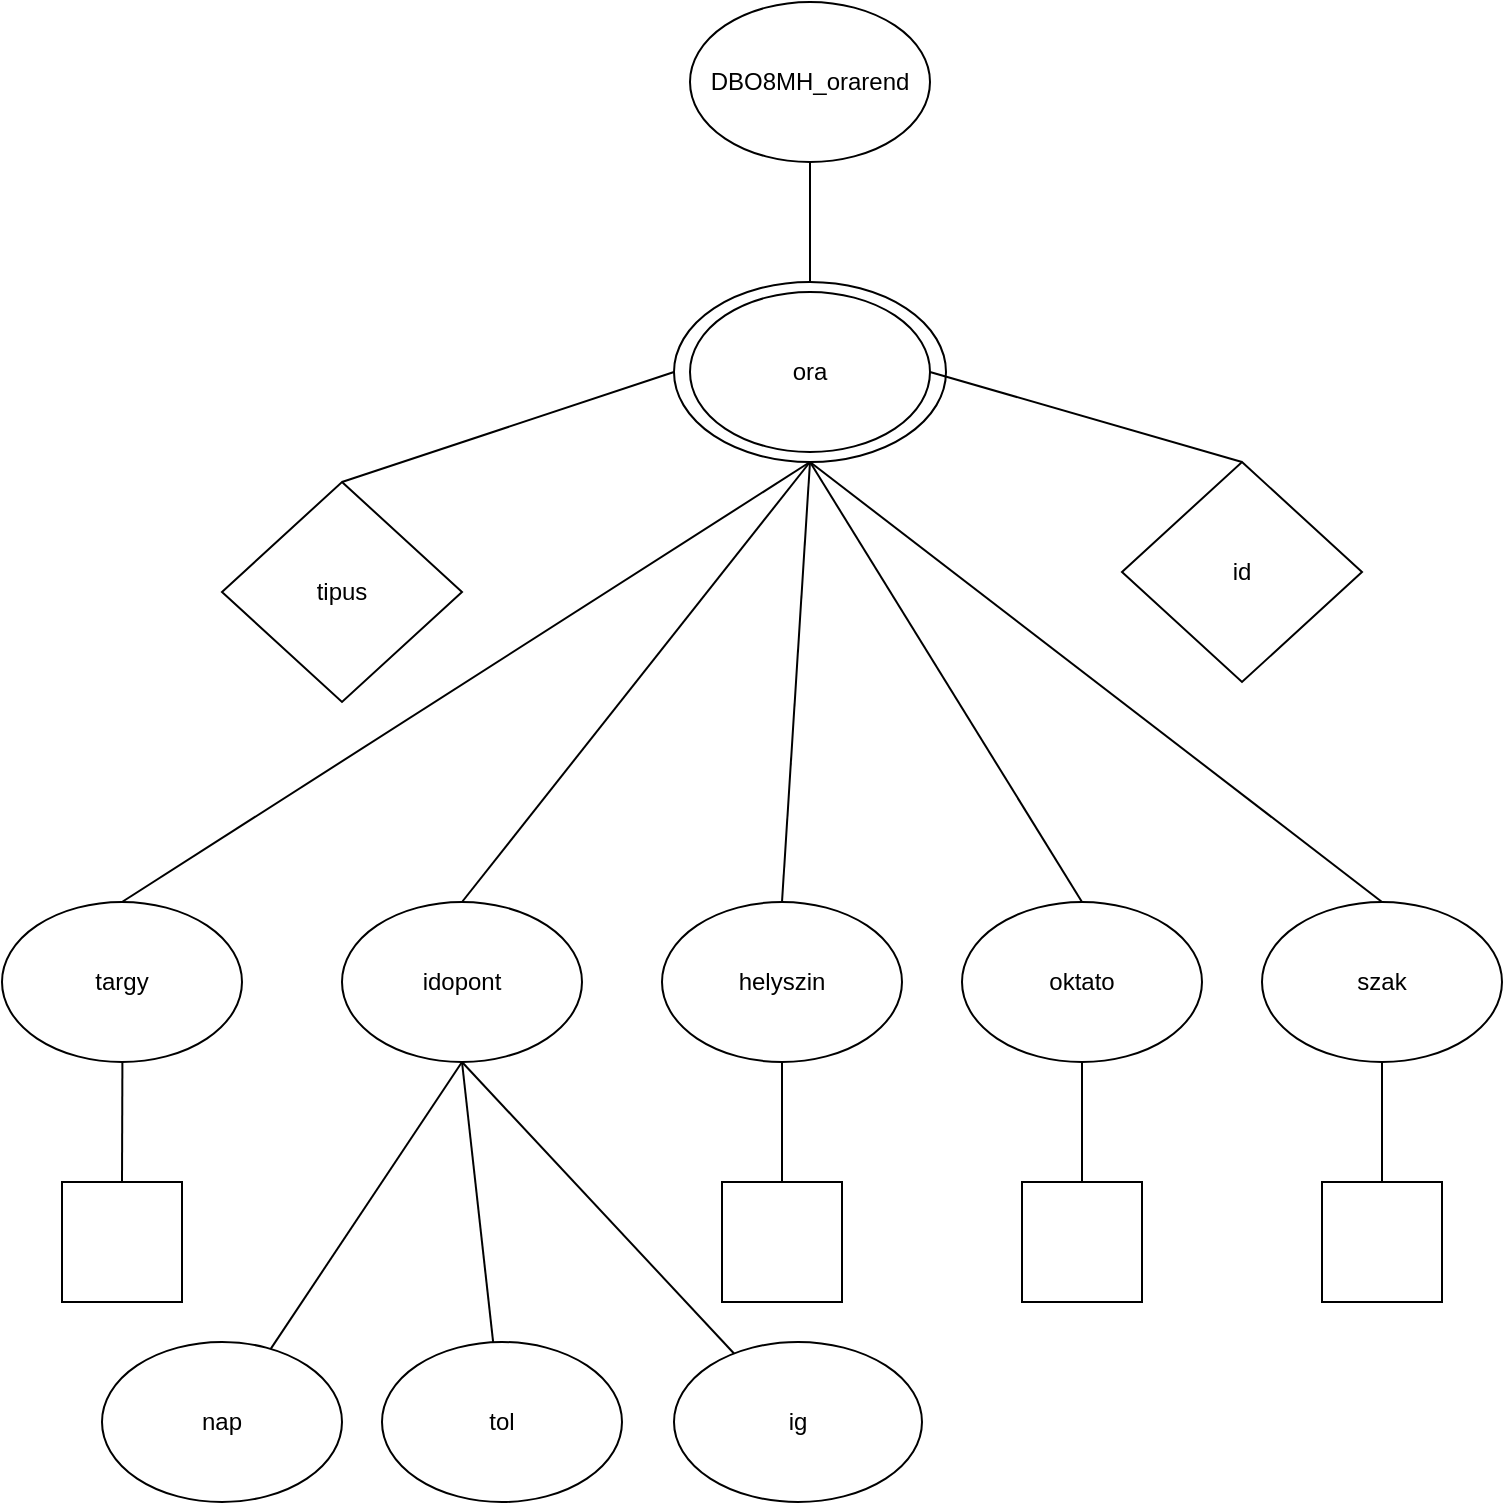 <mxfile version="28.2.5">
  <diagram name="1 oldal" id="pysCxVvh43qZKnp-qLXR">
    <mxGraphModel dx="872" dy="465" grid="1" gridSize="10" guides="1" tooltips="1" connect="1" arrows="1" fold="1" page="1" pageScale="1" pageWidth="827" pageHeight="1169" math="0" shadow="0">
      <root>
        <mxCell id="0" />
        <mxCell id="1" parent="0" />
        <mxCell id="yeiWYQm5cX7X83a0ciJh-13" style="edgeStyle=none;rounded=0;orthogonalLoop=1;jettySize=auto;html=1;exitX=0;exitY=0.5;exitDx=0;exitDy=0;entryX=0.5;entryY=0;entryDx=0;entryDy=0;endArrow=none;endFill=0;" edge="1" parent="1" source="yeiWYQm5cX7X83a0ciJh-3" target="yeiWYQm5cX7X83a0ciJh-10">
          <mxGeometry relative="1" as="geometry" />
        </mxCell>
        <mxCell id="yeiWYQm5cX7X83a0ciJh-22" style="edgeStyle=none;rounded=0;orthogonalLoop=1;jettySize=auto;html=1;exitX=0.5;exitY=1;exitDx=0;exitDy=0;entryX=0.5;entryY=0;entryDx=0;entryDy=0;endArrow=none;endFill=0;" edge="1" parent="1" source="yeiWYQm5cX7X83a0ciJh-3" target="yeiWYQm5cX7X83a0ciJh-18">
          <mxGeometry relative="1" as="geometry" />
        </mxCell>
        <mxCell id="yeiWYQm5cX7X83a0ciJh-25" style="edgeStyle=none;rounded=0;orthogonalLoop=1;jettySize=auto;html=1;exitX=0.5;exitY=1;exitDx=0;exitDy=0;entryX=0.5;entryY=0;entryDx=0;entryDy=0;endArrow=none;endFill=0;" edge="1" parent="1" source="yeiWYQm5cX7X83a0ciJh-3" target="yeiWYQm5cX7X83a0ciJh-15">
          <mxGeometry relative="1" as="geometry" />
        </mxCell>
        <mxCell id="yeiWYQm5cX7X83a0ciJh-26" style="edgeStyle=none;rounded=0;orthogonalLoop=1;jettySize=auto;html=1;exitX=0.5;exitY=1;exitDx=0;exitDy=0;entryX=0.5;entryY=0;entryDx=0;entryDy=0;endArrow=none;endFill=0;" edge="1" parent="1" source="yeiWYQm5cX7X83a0ciJh-3" target="yeiWYQm5cX7X83a0ciJh-17">
          <mxGeometry relative="1" as="geometry" />
        </mxCell>
        <mxCell id="yeiWYQm5cX7X83a0ciJh-27" style="edgeStyle=none;rounded=0;orthogonalLoop=1;jettySize=auto;html=1;exitX=0.5;exitY=1;exitDx=0;exitDy=0;entryX=0.5;entryY=0;entryDx=0;entryDy=0;endArrow=none;endFill=0;" edge="1" parent="1" source="yeiWYQm5cX7X83a0ciJh-3" target="yeiWYQm5cX7X83a0ciJh-19">
          <mxGeometry relative="1" as="geometry" />
        </mxCell>
        <mxCell id="yeiWYQm5cX7X83a0ciJh-28" style="edgeStyle=none;rounded=0;orthogonalLoop=1;jettySize=auto;html=1;exitX=0.5;exitY=1;exitDx=0;exitDy=0;entryX=0.5;entryY=0;entryDx=0;entryDy=0;endArrow=none;endFill=0;" edge="1" parent="1" source="yeiWYQm5cX7X83a0ciJh-3" target="yeiWYQm5cX7X83a0ciJh-16">
          <mxGeometry relative="1" as="geometry" />
        </mxCell>
        <mxCell id="yeiWYQm5cX7X83a0ciJh-3" value="" style="ellipse;whiteSpace=wrap;html=1;" vertex="1" parent="1">
          <mxGeometry x="346" y="170" width="136" height="90" as="geometry" />
        </mxCell>
        <mxCell id="yeiWYQm5cX7X83a0ciJh-9" style="edgeStyle=none;rounded=0;orthogonalLoop=1;jettySize=auto;html=1;exitX=0.5;exitY=1;exitDx=0;exitDy=0;entryX=0.5;entryY=0;entryDx=0;entryDy=0;shape=wire;dashed=1;endArrow=none;endFill=0;" edge="1" parent="1" source="yeiWYQm5cX7X83a0ciJh-1" target="yeiWYQm5cX7X83a0ciJh-3">
          <mxGeometry relative="1" as="geometry" />
        </mxCell>
        <mxCell id="yeiWYQm5cX7X83a0ciJh-1" value="DBO8MH_orarend" style="ellipse;whiteSpace=wrap;html=1;" vertex="1" parent="1">
          <mxGeometry x="354" y="30" width="120" height="80" as="geometry" />
        </mxCell>
        <mxCell id="yeiWYQm5cX7X83a0ciJh-14" style="edgeStyle=none;rounded=0;orthogonalLoop=1;jettySize=auto;html=1;exitX=1;exitY=0.5;exitDx=0;exitDy=0;endArrow=none;endFill=0;entryX=0.5;entryY=0;entryDx=0;entryDy=0;" edge="1" parent="1" source="yeiWYQm5cX7X83a0ciJh-2" target="yeiWYQm5cX7X83a0ciJh-11">
          <mxGeometry relative="1" as="geometry" />
        </mxCell>
        <mxCell id="yeiWYQm5cX7X83a0ciJh-2" value="ora" style="ellipse;whiteSpace=wrap;html=1;" vertex="1" parent="1">
          <mxGeometry x="354" y="175" width="120" height="80" as="geometry" />
        </mxCell>
        <mxCell id="yeiWYQm5cX7X83a0ciJh-10" value="tipus" style="shape=rhombus;perimeter=rhombusPerimeter;whiteSpace=wrap;html=1;align=center;" vertex="1" parent="1">
          <mxGeometry x="120" y="270" width="120" height="110" as="geometry" />
        </mxCell>
        <mxCell id="yeiWYQm5cX7X83a0ciJh-11" value="id" style="shape=rhombus;perimeter=rhombusPerimeter;whiteSpace=wrap;html=1;align=center;" vertex="1" parent="1">
          <mxGeometry x="570" y="260" width="120" height="110" as="geometry" />
        </mxCell>
        <mxCell id="yeiWYQm5cX7X83a0ciJh-43" value="" style="edgeStyle=none;rounded=0;orthogonalLoop=1;jettySize=auto;html=1;exitX=0.5;exitY=1;exitDx=0;exitDy=0;endArrow=none;endFill=0;" edge="1" parent="1" source="yeiWYQm5cX7X83a0ciJh-15" target="yeiWYQm5cX7X83a0ciJh-42">
          <mxGeometry relative="1" as="geometry" />
        </mxCell>
        <mxCell id="yeiWYQm5cX7X83a0ciJh-45" value="" style="edgeStyle=none;rounded=0;orthogonalLoop=1;jettySize=auto;html=1;exitX=0.5;exitY=1;exitDx=0;exitDy=0;endArrow=none;endFill=0;" edge="1" parent="1" source="yeiWYQm5cX7X83a0ciJh-15" target="yeiWYQm5cX7X83a0ciJh-44">
          <mxGeometry relative="1" as="geometry" />
        </mxCell>
        <mxCell id="yeiWYQm5cX7X83a0ciJh-47" value="" style="edgeStyle=none;rounded=0;orthogonalLoop=1;jettySize=auto;html=1;exitX=0.5;exitY=1;exitDx=0;exitDy=0;endArrow=none;endFill=0;" edge="1" parent="1" source="yeiWYQm5cX7X83a0ciJh-15" target="yeiWYQm5cX7X83a0ciJh-46">
          <mxGeometry relative="1" as="geometry">
            <mxPoint x="240" y="560" as="sourcePoint" />
          </mxGeometry>
        </mxCell>
        <mxCell id="yeiWYQm5cX7X83a0ciJh-15" value="idopont" style="ellipse;whiteSpace=wrap;html=1;" vertex="1" parent="1">
          <mxGeometry x="180" y="480" width="120" height="80" as="geometry" />
        </mxCell>
        <mxCell id="yeiWYQm5cX7X83a0ciJh-50" style="edgeStyle=none;rounded=0;orthogonalLoop=1;jettySize=auto;html=1;exitX=0.5;exitY=1;exitDx=0;exitDy=0;entryX=0.5;entryY=0;entryDx=0;entryDy=0;endArrow=none;endFill=0;" edge="1" parent="1" source="yeiWYQm5cX7X83a0ciJh-16" target="yeiWYQm5cX7X83a0ciJh-41">
          <mxGeometry relative="1" as="geometry" />
        </mxCell>
        <mxCell id="yeiWYQm5cX7X83a0ciJh-16" value="szak" style="ellipse;whiteSpace=wrap;html=1;" vertex="1" parent="1">
          <mxGeometry x="640" y="480" width="120" height="80" as="geometry" />
        </mxCell>
        <mxCell id="yeiWYQm5cX7X83a0ciJh-48" style="edgeStyle=none;rounded=0;orthogonalLoop=1;jettySize=auto;html=1;exitX=0.5;exitY=1;exitDx=0;exitDy=0;endArrow=none;endFill=0;" edge="1" parent="1" source="yeiWYQm5cX7X83a0ciJh-17" target="yeiWYQm5cX7X83a0ciJh-39">
          <mxGeometry relative="1" as="geometry" />
        </mxCell>
        <mxCell id="yeiWYQm5cX7X83a0ciJh-17" value="helyszin" style="ellipse;whiteSpace=wrap;html=1;" vertex="1" parent="1">
          <mxGeometry x="340" y="480" width="120" height="80" as="geometry" />
        </mxCell>
        <mxCell id="yeiWYQm5cX7X83a0ciJh-31" value="" style="edgeStyle=none;rounded=0;orthogonalLoop=1;jettySize=auto;html=1;endArrow=none;endFill=0;" edge="1" parent="1" source="yeiWYQm5cX7X83a0ciJh-18" target="yeiWYQm5cX7X83a0ciJh-30">
          <mxGeometry relative="1" as="geometry" />
        </mxCell>
        <mxCell id="yeiWYQm5cX7X83a0ciJh-18" value="targy" style="ellipse;whiteSpace=wrap;html=1;" vertex="1" parent="1">
          <mxGeometry x="10" y="480" width="120" height="80" as="geometry" />
        </mxCell>
        <mxCell id="yeiWYQm5cX7X83a0ciJh-49" style="edgeStyle=none;rounded=0;orthogonalLoop=1;jettySize=auto;html=1;exitX=0.5;exitY=1;exitDx=0;exitDy=0;entryX=0.5;entryY=0;entryDx=0;entryDy=0;endArrow=none;endFill=0;" edge="1" parent="1" source="yeiWYQm5cX7X83a0ciJh-19" target="yeiWYQm5cX7X83a0ciJh-40">
          <mxGeometry relative="1" as="geometry" />
        </mxCell>
        <mxCell id="yeiWYQm5cX7X83a0ciJh-19" value="oktato" style="ellipse;whiteSpace=wrap;html=1;" vertex="1" parent="1">
          <mxGeometry x="490" y="480" width="120" height="80" as="geometry" />
        </mxCell>
        <mxCell id="yeiWYQm5cX7X83a0ciJh-30" value="" style="whiteSpace=wrap;html=1;" vertex="1" parent="1">
          <mxGeometry x="40" y="620" width="60" height="60" as="geometry" />
        </mxCell>
        <mxCell id="yeiWYQm5cX7X83a0ciJh-39" value="" style="whiteSpace=wrap;html=1;" vertex="1" parent="1">
          <mxGeometry x="370" y="620" width="60" height="60" as="geometry" />
        </mxCell>
        <mxCell id="yeiWYQm5cX7X83a0ciJh-40" value="" style="whiteSpace=wrap;html=1;" vertex="1" parent="1">
          <mxGeometry x="520" y="620" width="60" height="60" as="geometry" />
        </mxCell>
        <mxCell id="yeiWYQm5cX7X83a0ciJh-41" value="" style="whiteSpace=wrap;html=1;" vertex="1" parent="1">
          <mxGeometry x="670" y="620" width="60" height="60" as="geometry" />
        </mxCell>
        <mxCell id="yeiWYQm5cX7X83a0ciJh-42" value="nap" style="ellipse;whiteSpace=wrap;html=1;" vertex="1" parent="1">
          <mxGeometry x="60" y="700" width="120" height="80" as="geometry" />
        </mxCell>
        <mxCell id="yeiWYQm5cX7X83a0ciJh-44" value="tol" style="ellipse;whiteSpace=wrap;html=1;" vertex="1" parent="1">
          <mxGeometry x="200" y="700" width="120" height="80" as="geometry" />
        </mxCell>
        <mxCell id="yeiWYQm5cX7X83a0ciJh-46" value="ig" style="ellipse;whiteSpace=wrap;html=1;" vertex="1" parent="1">
          <mxGeometry x="346" y="700" width="124" height="80" as="geometry" />
        </mxCell>
      </root>
    </mxGraphModel>
  </diagram>
</mxfile>
